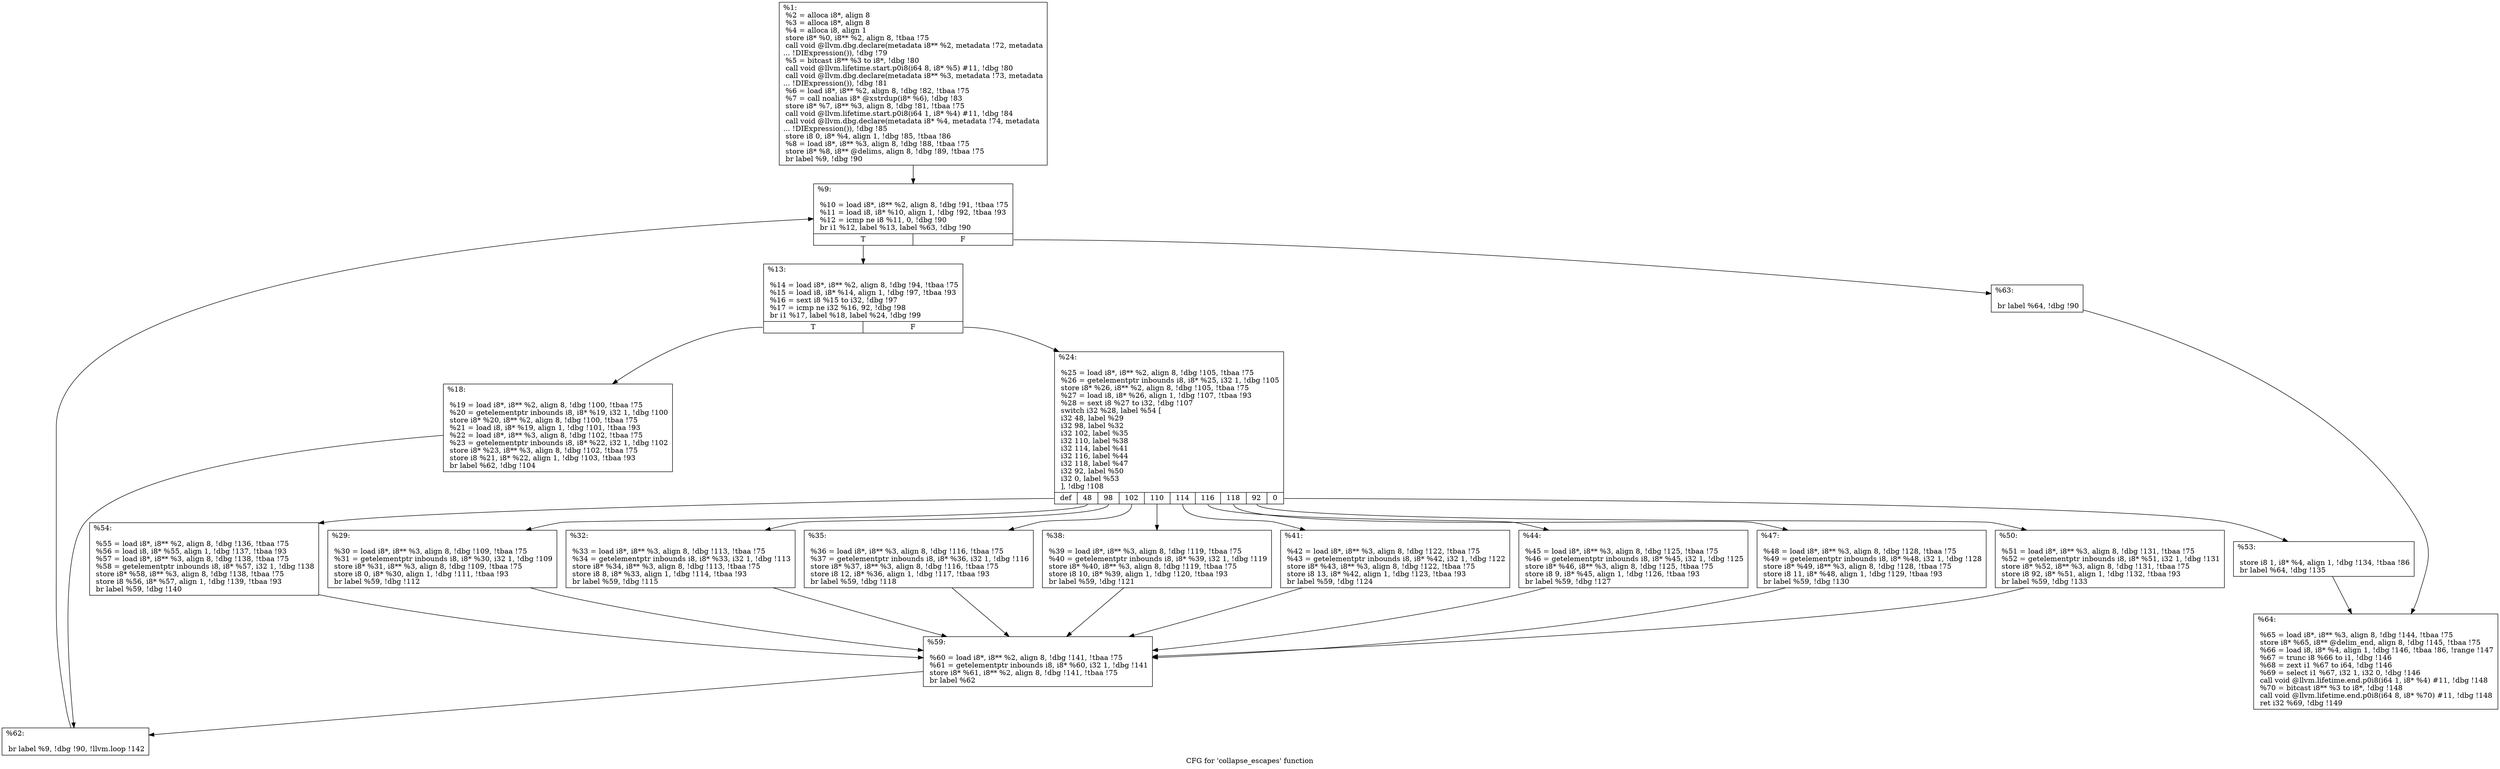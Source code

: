 digraph "CFG for 'collapse_escapes' function" {
	label="CFG for 'collapse_escapes' function";

	Node0x228b230 [shape=record,label="{%1:\l  %2 = alloca i8*, align 8\l  %3 = alloca i8*, align 8\l  %4 = alloca i8, align 1\l  store i8* %0, i8** %2, align 8, !tbaa !75\l  call void @llvm.dbg.declare(metadata i8** %2, metadata !72, metadata\l... !DIExpression()), !dbg !79\l  %5 = bitcast i8** %3 to i8*, !dbg !80\l  call void @llvm.lifetime.start.p0i8(i64 8, i8* %5) #11, !dbg !80\l  call void @llvm.dbg.declare(metadata i8** %3, metadata !73, metadata\l... !DIExpression()), !dbg !81\l  %6 = load i8*, i8** %2, align 8, !dbg !82, !tbaa !75\l  %7 = call noalias i8* @xstrdup(i8* %6), !dbg !83\l  store i8* %7, i8** %3, align 8, !dbg !81, !tbaa !75\l  call void @llvm.lifetime.start.p0i8(i64 1, i8* %4) #11, !dbg !84\l  call void @llvm.dbg.declare(metadata i8* %4, metadata !74, metadata\l... !DIExpression()), !dbg !85\l  store i8 0, i8* %4, align 1, !dbg !85, !tbaa !86\l  %8 = load i8*, i8** %3, align 8, !dbg !88, !tbaa !75\l  store i8* %8, i8** @delims, align 8, !dbg !89, !tbaa !75\l  br label %9, !dbg !90\l}"];
	Node0x228b230 -> Node0x228b800;
	Node0x228b800 [shape=record,label="{%9:\l\l  %10 = load i8*, i8** %2, align 8, !dbg !91, !tbaa !75\l  %11 = load i8, i8* %10, align 1, !dbg !92, !tbaa !93\l  %12 = icmp ne i8 %11, 0, !dbg !90\l  br i1 %12, label %13, label %63, !dbg !90\l|{<s0>T|<s1>F}}"];
	Node0x228b800:s0 -> Node0x228b850;
	Node0x228b800:s1 -> Node0x228bd00;
	Node0x228b850 [shape=record,label="{%13:\l\l  %14 = load i8*, i8** %2, align 8, !dbg !94, !tbaa !75\l  %15 = load i8, i8* %14, align 1, !dbg !97, !tbaa !93\l  %16 = sext i8 %15 to i32, !dbg !97\l  %17 = icmp ne i32 %16, 92, !dbg !98\l  br i1 %17, label %18, label %24, !dbg !99\l|{<s0>T|<s1>F}}"];
	Node0x228b850:s0 -> Node0x228b8a0;
	Node0x228b850:s1 -> Node0x228b8f0;
	Node0x228b8a0 [shape=record,label="{%18:\l\l  %19 = load i8*, i8** %2, align 8, !dbg !100, !tbaa !75\l  %20 = getelementptr inbounds i8, i8* %19, i32 1, !dbg !100\l  store i8* %20, i8** %2, align 8, !dbg !100, !tbaa !75\l  %21 = load i8, i8* %19, align 1, !dbg !101, !tbaa !93\l  %22 = load i8*, i8** %3, align 8, !dbg !102, !tbaa !75\l  %23 = getelementptr inbounds i8, i8* %22, i32 1, !dbg !102\l  store i8* %23, i8** %3, align 8, !dbg !102, !tbaa !75\l  store i8 %21, i8* %22, align 1, !dbg !103, !tbaa !93\l  br label %62, !dbg !104\l}"];
	Node0x228b8a0 -> Node0x228bcb0;
	Node0x228b8f0 [shape=record,label="{%24:\l\l  %25 = load i8*, i8** %2, align 8, !dbg !105, !tbaa !75\l  %26 = getelementptr inbounds i8, i8* %25, i32 1, !dbg !105\l  store i8* %26, i8** %2, align 8, !dbg !105, !tbaa !75\l  %27 = load i8, i8* %26, align 1, !dbg !107, !tbaa !93\l  %28 = sext i8 %27 to i32, !dbg !107\l  switch i32 %28, label %54 [\l    i32 48, label %29\l    i32 98, label %32\l    i32 102, label %35\l    i32 110, label %38\l    i32 114, label %41\l    i32 116, label %44\l    i32 118, label %47\l    i32 92, label %50\l    i32 0, label %53\l  ], !dbg !108\l|{<s0>def|<s1>48|<s2>98|<s3>102|<s4>110|<s5>114|<s6>116|<s7>118|<s8>92|<s9>0}}"];
	Node0x228b8f0:s0 -> Node0x228bc10;
	Node0x228b8f0:s1 -> Node0x228b940;
	Node0x228b8f0:s2 -> Node0x228b990;
	Node0x228b8f0:s3 -> Node0x228b9e0;
	Node0x228b8f0:s4 -> Node0x228ba30;
	Node0x228b8f0:s5 -> Node0x228ba80;
	Node0x228b8f0:s6 -> Node0x228bad0;
	Node0x228b8f0:s7 -> Node0x228bb20;
	Node0x228b8f0:s8 -> Node0x228bb70;
	Node0x228b8f0:s9 -> Node0x228bbc0;
	Node0x228b940 [shape=record,label="{%29:\l\l  %30 = load i8*, i8** %3, align 8, !dbg !109, !tbaa !75\l  %31 = getelementptr inbounds i8, i8* %30, i32 1, !dbg !109\l  store i8* %31, i8** %3, align 8, !dbg !109, !tbaa !75\l  store i8 0, i8* %30, align 1, !dbg !111, !tbaa !93\l  br label %59, !dbg !112\l}"];
	Node0x228b940 -> Node0x228bc60;
	Node0x228b990 [shape=record,label="{%32:\l\l  %33 = load i8*, i8** %3, align 8, !dbg !113, !tbaa !75\l  %34 = getelementptr inbounds i8, i8* %33, i32 1, !dbg !113\l  store i8* %34, i8** %3, align 8, !dbg !113, !tbaa !75\l  store i8 8, i8* %33, align 1, !dbg !114, !tbaa !93\l  br label %59, !dbg !115\l}"];
	Node0x228b990 -> Node0x228bc60;
	Node0x228b9e0 [shape=record,label="{%35:\l\l  %36 = load i8*, i8** %3, align 8, !dbg !116, !tbaa !75\l  %37 = getelementptr inbounds i8, i8* %36, i32 1, !dbg !116\l  store i8* %37, i8** %3, align 8, !dbg !116, !tbaa !75\l  store i8 12, i8* %36, align 1, !dbg !117, !tbaa !93\l  br label %59, !dbg !118\l}"];
	Node0x228b9e0 -> Node0x228bc60;
	Node0x228ba30 [shape=record,label="{%38:\l\l  %39 = load i8*, i8** %3, align 8, !dbg !119, !tbaa !75\l  %40 = getelementptr inbounds i8, i8* %39, i32 1, !dbg !119\l  store i8* %40, i8** %3, align 8, !dbg !119, !tbaa !75\l  store i8 10, i8* %39, align 1, !dbg !120, !tbaa !93\l  br label %59, !dbg !121\l}"];
	Node0x228ba30 -> Node0x228bc60;
	Node0x228ba80 [shape=record,label="{%41:\l\l  %42 = load i8*, i8** %3, align 8, !dbg !122, !tbaa !75\l  %43 = getelementptr inbounds i8, i8* %42, i32 1, !dbg !122\l  store i8* %43, i8** %3, align 8, !dbg !122, !tbaa !75\l  store i8 13, i8* %42, align 1, !dbg !123, !tbaa !93\l  br label %59, !dbg !124\l}"];
	Node0x228ba80 -> Node0x228bc60;
	Node0x228bad0 [shape=record,label="{%44:\l\l  %45 = load i8*, i8** %3, align 8, !dbg !125, !tbaa !75\l  %46 = getelementptr inbounds i8, i8* %45, i32 1, !dbg !125\l  store i8* %46, i8** %3, align 8, !dbg !125, !tbaa !75\l  store i8 9, i8* %45, align 1, !dbg !126, !tbaa !93\l  br label %59, !dbg !127\l}"];
	Node0x228bad0 -> Node0x228bc60;
	Node0x228bb20 [shape=record,label="{%47:\l\l  %48 = load i8*, i8** %3, align 8, !dbg !128, !tbaa !75\l  %49 = getelementptr inbounds i8, i8* %48, i32 1, !dbg !128\l  store i8* %49, i8** %3, align 8, !dbg !128, !tbaa !75\l  store i8 11, i8* %48, align 1, !dbg !129, !tbaa !93\l  br label %59, !dbg !130\l}"];
	Node0x228bb20 -> Node0x228bc60;
	Node0x228bb70 [shape=record,label="{%50:\l\l  %51 = load i8*, i8** %3, align 8, !dbg !131, !tbaa !75\l  %52 = getelementptr inbounds i8, i8* %51, i32 1, !dbg !131\l  store i8* %52, i8** %3, align 8, !dbg !131, !tbaa !75\l  store i8 92, i8* %51, align 1, !dbg !132, !tbaa !93\l  br label %59, !dbg !133\l}"];
	Node0x228bb70 -> Node0x228bc60;
	Node0x228bbc0 [shape=record,label="{%53:\l\l  store i8 1, i8* %4, align 1, !dbg !134, !tbaa !86\l  br label %64, !dbg !135\l}"];
	Node0x228bbc0 -> Node0x228bd50;
	Node0x228bc10 [shape=record,label="{%54:\l\l  %55 = load i8*, i8** %2, align 8, !dbg !136, !tbaa !75\l  %56 = load i8, i8* %55, align 1, !dbg !137, !tbaa !93\l  %57 = load i8*, i8** %3, align 8, !dbg !138, !tbaa !75\l  %58 = getelementptr inbounds i8, i8* %57, i32 1, !dbg !138\l  store i8* %58, i8** %3, align 8, !dbg !138, !tbaa !75\l  store i8 %56, i8* %57, align 1, !dbg !139, !tbaa !93\l  br label %59, !dbg !140\l}"];
	Node0x228bc10 -> Node0x228bc60;
	Node0x228bc60 [shape=record,label="{%59:\l\l  %60 = load i8*, i8** %2, align 8, !dbg !141, !tbaa !75\l  %61 = getelementptr inbounds i8, i8* %60, i32 1, !dbg !141\l  store i8* %61, i8** %2, align 8, !dbg !141, !tbaa !75\l  br label %62\l}"];
	Node0x228bc60 -> Node0x228bcb0;
	Node0x228bcb0 [shape=record,label="{%62:\l\l  br label %9, !dbg !90, !llvm.loop !142\l}"];
	Node0x228bcb0 -> Node0x228b800;
	Node0x228bd00 [shape=record,label="{%63:\l\l  br label %64, !dbg !90\l}"];
	Node0x228bd00 -> Node0x228bd50;
	Node0x228bd50 [shape=record,label="{%64:\l\l  %65 = load i8*, i8** %3, align 8, !dbg !144, !tbaa !75\l  store i8* %65, i8** @delim_end, align 8, !dbg !145, !tbaa !75\l  %66 = load i8, i8* %4, align 1, !dbg !146, !tbaa !86, !range !147\l  %67 = trunc i8 %66 to i1, !dbg !146\l  %68 = zext i1 %67 to i64, !dbg !146\l  %69 = select i1 %67, i32 1, i32 0, !dbg !146\l  call void @llvm.lifetime.end.p0i8(i64 1, i8* %4) #11, !dbg !148\l  %70 = bitcast i8** %3 to i8*, !dbg !148\l  call void @llvm.lifetime.end.p0i8(i64 8, i8* %70) #11, !dbg !148\l  ret i32 %69, !dbg !149\l}"];
}
